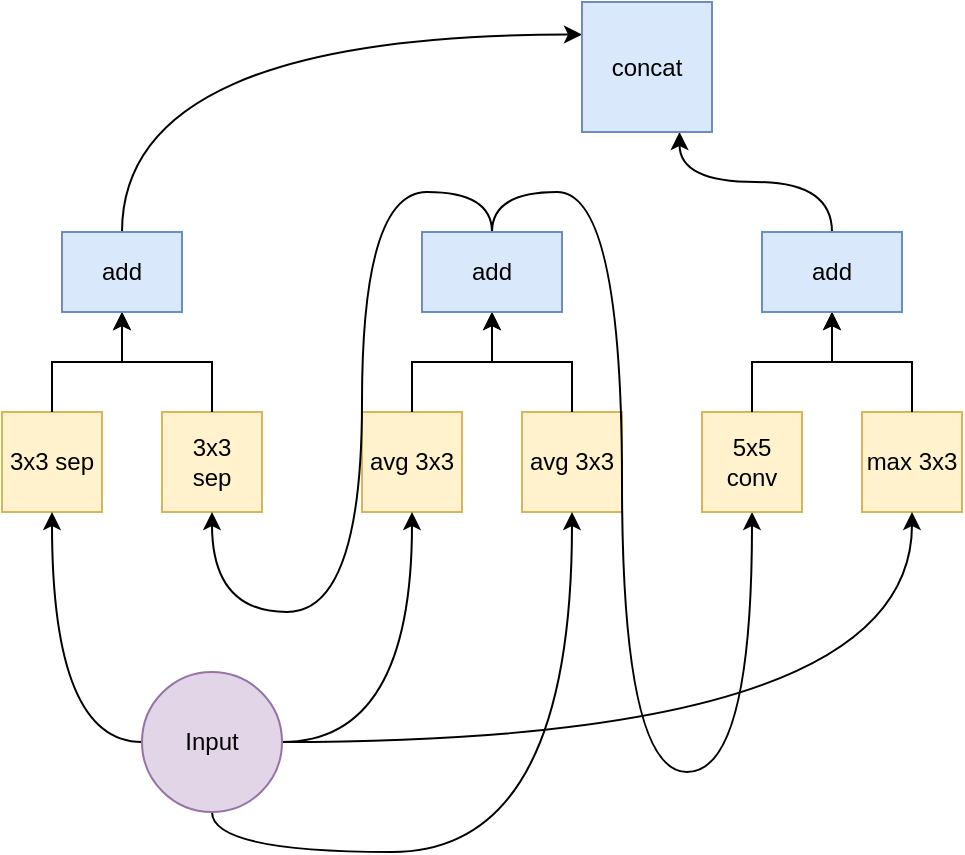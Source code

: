 <mxfile version="10.6.7" type="device"><diagram id="StIxSGSHAlhRHQKFaEQM" name="Page-1"><mxGraphModel dx="917" dy="460" grid="1" gridSize="10" guides="1" tooltips="1" connect="1" arrows="1" fold="1" page="1" pageScale="1" pageWidth="850" pageHeight="1100" math="0" shadow="0"><root><mxCell id="0"/><mxCell id="1" parent="0"/><mxCell id="Y9M44bbU-EjZ5VhUYqf5-1" value="3x3 sep&lt;br&gt;" style="whiteSpace=wrap;html=1;aspect=fixed;fillColor=#fff2cc;strokeColor=#d6b656;" vertex="1" parent="1"><mxGeometry x="140" y="250" width="50" height="50" as="geometry"/></mxCell><mxCell id="Y9M44bbU-EjZ5VhUYqf5-2" value="3x3&lt;br&gt;sep&lt;br&gt;" style="whiteSpace=wrap;html=1;aspect=fixed;fillColor=#fff2cc;strokeColor=#d6b656;" vertex="1" parent="1"><mxGeometry x="220" y="250" width="50" height="50" as="geometry"/></mxCell><mxCell id="Y9M44bbU-EjZ5VhUYqf5-4" style="edgeStyle=orthogonalEdgeStyle;rounded=0;orthogonalLoop=1;jettySize=auto;html=1;exitX=0.5;exitY=0;exitDx=0;exitDy=0;entryX=0.5;entryY=1;entryDx=0;entryDy=0;" edge="1" parent="1" source="Y9M44bbU-EjZ5VhUYqf5-1" target="Y9M44bbU-EjZ5VhUYqf5-3"><mxGeometry relative="1" as="geometry"/></mxCell><mxCell id="Y9M44bbU-EjZ5VhUYqf5-5" style="edgeStyle=orthogonalEdgeStyle;rounded=0;orthogonalLoop=1;jettySize=auto;html=1;exitX=0.5;exitY=0;exitDx=0;exitDy=0;entryX=0.5;entryY=1;entryDx=0;entryDy=0;" edge="1" parent="1" source="Y9M44bbU-EjZ5VhUYqf5-2" target="Y9M44bbU-EjZ5VhUYqf5-3"><mxGeometry relative="1" as="geometry"/></mxCell><mxCell id="Y9M44bbU-EjZ5VhUYqf5-48" style="edgeStyle=orthogonalEdgeStyle;curved=1;rounded=0;orthogonalLoop=1;jettySize=auto;html=1;exitX=0.5;exitY=0;exitDx=0;exitDy=0;entryX=0;entryY=0.25;entryDx=0;entryDy=0;" edge="1" parent="1" source="Y9M44bbU-EjZ5VhUYqf5-3" target="Y9M44bbU-EjZ5VhUYqf5-38"><mxGeometry relative="1" as="geometry"/></mxCell><mxCell id="Y9M44bbU-EjZ5VhUYqf5-3" value="add" style="rounded=0;whiteSpace=wrap;html=1;fillColor=#dae8fc;strokeColor=#6c8ebf;" vertex="1" parent="1"><mxGeometry x="170" y="160" width="60" height="40" as="geometry"/></mxCell><mxCell id="Y9M44bbU-EjZ5VhUYqf5-16" value="avg 3x3" style="whiteSpace=wrap;html=1;aspect=fixed;fillColor=#fff2cc;strokeColor=#d6b656;" vertex="1" parent="1"><mxGeometry x="320" y="250" width="50" height="50" as="geometry"/></mxCell><mxCell id="Y9M44bbU-EjZ5VhUYqf5-17" value="avg 3x3" style="whiteSpace=wrap;html=1;aspect=fixed;fillColor=#fff2cc;strokeColor=#d6b656;" vertex="1" parent="1"><mxGeometry x="400" y="250" width="50" height="50" as="geometry"/></mxCell><mxCell id="Y9M44bbU-EjZ5VhUYqf5-18" style="edgeStyle=orthogonalEdgeStyle;rounded=0;orthogonalLoop=1;jettySize=auto;html=1;exitX=0.5;exitY=0;exitDx=0;exitDy=0;entryX=0.5;entryY=1;entryDx=0;entryDy=0;" edge="1" source="Y9M44bbU-EjZ5VhUYqf5-16" target="Y9M44bbU-EjZ5VhUYqf5-20" parent="1"><mxGeometry relative="1" as="geometry"/></mxCell><mxCell id="Y9M44bbU-EjZ5VhUYqf5-19" style="edgeStyle=orthogonalEdgeStyle;rounded=0;orthogonalLoop=1;jettySize=auto;html=1;exitX=0.5;exitY=0;exitDx=0;exitDy=0;entryX=0.5;entryY=1;entryDx=0;entryDy=0;" edge="1" source="Y9M44bbU-EjZ5VhUYqf5-17" target="Y9M44bbU-EjZ5VhUYqf5-20" parent="1"><mxGeometry relative="1" as="geometry"/></mxCell><mxCell id="Y9M44bbU-EjZ5VhUYqf5-46" style="edgeStyle=orthogonalEdgeStyle;curved=1;rounded=0;orthogonalLoop=1;jettySize=auto;html=1;exitX=0.5;exitY=0;exitDx=0;exitDy=0;entryX=0.5;entryY=1;entryDx=0;entryDy=0;" edge="1" parent="1" source="Y9M44bbU-EjZ5VhUYqf5-20" target="Y9M44bbU-EjZ5VhUYqf5-2"><mxGeometry relative="1" as="geometry"><mxPoint x="290" y="350" as="targetPoint"/><Array as="points"><mxPoint x="385" y="140"/><mxPoint x="320" y="140"/><mxPoint x="320" y="350"/><mxPoint x="245" y="350"/></Array></mxGeometry></mxCell><mxCell id="Y9M44bbU-EjZ5VhUYqf5-49" style="edgeStyle=orthogonalEdgeStyle;curved=1;rounded=0;orthogonalLoop=1;jettySize=auto;html=1;exitX=0.5;exitY=0;exitDx=0;exitDy=0;entryX=0.5;entryY=1;entryDx=0;entryDy=0;" edge="1" parent="1" source="Y9M44bbU-EjZ5VhUYqf5-20" target="Y9M44bbU-EjZ5VhUYqf5-21"><mxGeometry relative="1" as="geometry"><mxPoint x="480" y="430" as="targetPoint"/><Array as="points"><mxPoint x="385" y="140"/><mxPoint x="450" y="140"/><mxPoint x="450" y="430"/><mxPoint x="515" y="430"/></Array></mxGeometry></mxCell><mxCell id="Y9M44bbU-EjZ5VhUYqf5-20" value="add" style="rounded=0;whiteSpace=wrap;html=1;fillColor=#dae8fc;strokeColor=#6c8ebf;" vertex="1" parent="1"><mxGeometry x="350" y="160" width="70" height="40" as="geometry"/></mxCell><mxCell id="Y9M44bbU-EjZ5VhUYqf5-21" value="5x5 conv" style="whiteSpace=wrap;html=1;aspect=fixed;fillColor=#fff2cc;strokeColor=#d6b656;" vertex="1" parent="1"><mxGeometry x="490" y="250" width="50" height="50" as="geometry"/></mxCell><mxCell id="Y9M44bbU-EjZ5VhUYqf5-22" value="max 3x3" style="whiteSpace=wrap;html=1;aspect=fixed;fillColor=#fff2cc;strokeColor=#d6b656;" vertex="1" parent="1"><mxGeometry x="570" y="250" width="50" height="50" as="geometry"/></mxCell><mxCell id="Y9M44bbU-EjZ5VhUYqf5-23" style="edgeStyle=orthogonalEdgeStyle;rounded=0;orthogonalLoop=1;jettySize=auto;html=1;exitX=0.5;exitY=0;exitDx=0;exitDy=0;entryX=0.5;entryY=1;entryDx=0;entryDy=0;" edge="1" source="Y9M44bbU-EjZ5VhUYqf5-21" target="Y9M44bbU-EjZ5VhUYqf5-25" parent="1"><mxGeometry relative="1" as="geometry"/></mxCell><mxCell id="Y9M44bbU-EjZ5VhUYqf5-24" style="edgeStyle=orthogonalEdgeStyle;rounded=0;orthogonalLoop=1;jettySize=auto;html=1;exitX=0.5;exitY=0;exitDx=0;exitDy=0;entryX=0.5;entryY=1;entryDx=0;entryDy=0;" edge="1" source="Y9M44bbU-EjZ5VhUYqf5-22" target="Y9M44bbU-EjZ5VhUYqf5-25" parent="1"><mxGeometry relative="1" as="geometry"/></mxCell><mxCell id="Y9M44bbU-EjZ5VhUYqf5-51" style="edgeStyle=orthogonalEdgeStyle;curved=1;rounded=0;orthogonalLoop=1;jettySize=auto;html=1;exitX=0.5;exitY=0;exitDx=0;exitDy=0;entryX=0.75;entryY=1;entryDx=0;entryDy=0;" edge="1" parent="1" source="Y9M44bbU-EjZ5VhUYqf5-25" target="Y9M44bbU-EjZ5VhUYqf5-38"><mxGeometry relative="1" as="geometry"/></mxCell><mxCell id="Y9M44bbU-EjZ5VhUYqf5-25" value="add" style="rounded=0;whiteSpace=wrap;html=1;fillColor=#dae8fc;strokeColor=#6c8ebf;" vertex="1" parent="1"><mxGeometry x="520" y="160" width="70" height="40" as="geometry"/></mxCell><mxCell id="Y9M44bbU-EjZ5VhUYqf5-44" style="edgeStyle=orthogonalEdgeStyle;curved=1;rounded=0;orthogonalLoop=1;jettySize=auto;html=1;exitX=1;exitY=0.5;exitDx=0;exitDy=0;entryX=0.5;entryY=1;entryDx=0;entryDy=0;" edge="1" parent="1" source="Y9M44bbU-EjZ5VhUYqf5-27" target="Y9M44bbU-EjZ5VhUYqf5-16"><mxGeometry relative="1" as="geometry"/></mxCell><mxCell id="Y9M44bbU-EjZ5VhUYqf5-45" style="edgeStyle=orthogonalEdgeStyle;curved=1;rounded=0;orthogonalLoop=1;jettySize=auto;html=1;exitX=0.5;exitY=1;exitDx=0;exitDy=0;entryX=0.5;entryY=1;entryDx=0;entryDy=0;" edge="1" parent="1" source="Y9M44bbU-EjZ5VhUYqf5-27" target="Y9M44bbU-EjZ5VhUYqf5-17"><mxGeometry relative="1" as="geometry"/></mxCell><mxCell id="Y9M44bbU-EjZ5VhUYqf5-47" style="edgeStyle=orthogonalEdgeStyle;curved=1;rounded=0;orthogonalLoop=1;jettySize=auto;html=1;exitX=0;exitY=0.5;exitDx=0;exitDy=0;entryX=0.5;entryY=1;entryDx=0;entryDy=0;" edge="1" parent="1" source="Y9M44bbU-EjZ5VhUYqf5-27" target="Y9M44bbU-EjZ5VhUYqf5-1"><mxGeometry relative="1" as="geometry"/></mxCell><mxCell id="Y9M44bbU-EjZ5VhUYqf5-50" style="edgeStyle=orthogonalEdgeStyle;curved=1;rounded=0;orthogonalLoop=1;jettySize=auto;html=1;exitX=1;exitY=0.5;exitDx=0;exitDy=0;entryX=0.5;entryY=1;entryDx=0;entryDy=0;" edge="1" parent="1" source="Y9M44bbU-EjZ5VhUYqf5-27" target="Y9M44bbU-EjZ5VhUYqf5-22"><mxGeometry relative="1" as="geometry"><mxPoint x="620" y="415" as="targetPoint"/></mxGeometry></mxCell><mxCell id="Y9M44bbU-EjZ5VhUYqf5-27" value="Input" style="ellipse;whiteSpace=wrap;html=1;aspect=fixed;fillColor=#e1d5e7;strokeColor=#9673a6;" vertex="1" parent="1"><mxGeometry x="210" y="380" width="70" height="70" as="geometry"/></mxCell><mxCell id="Y9M44bbU-EjZ5VhUYqf5-38" value="concat" style="whiteSpace=wrap;html=1;aspect=fixed;fillColor=#dae8fc;strokeColor=#6c8ebf;" vertex="1" parent="1"><mxGeometry x="430" y="45" width="65" height="65" as="geometry"/></mxCell></root></mxGraphModel></diagram></mxfile>